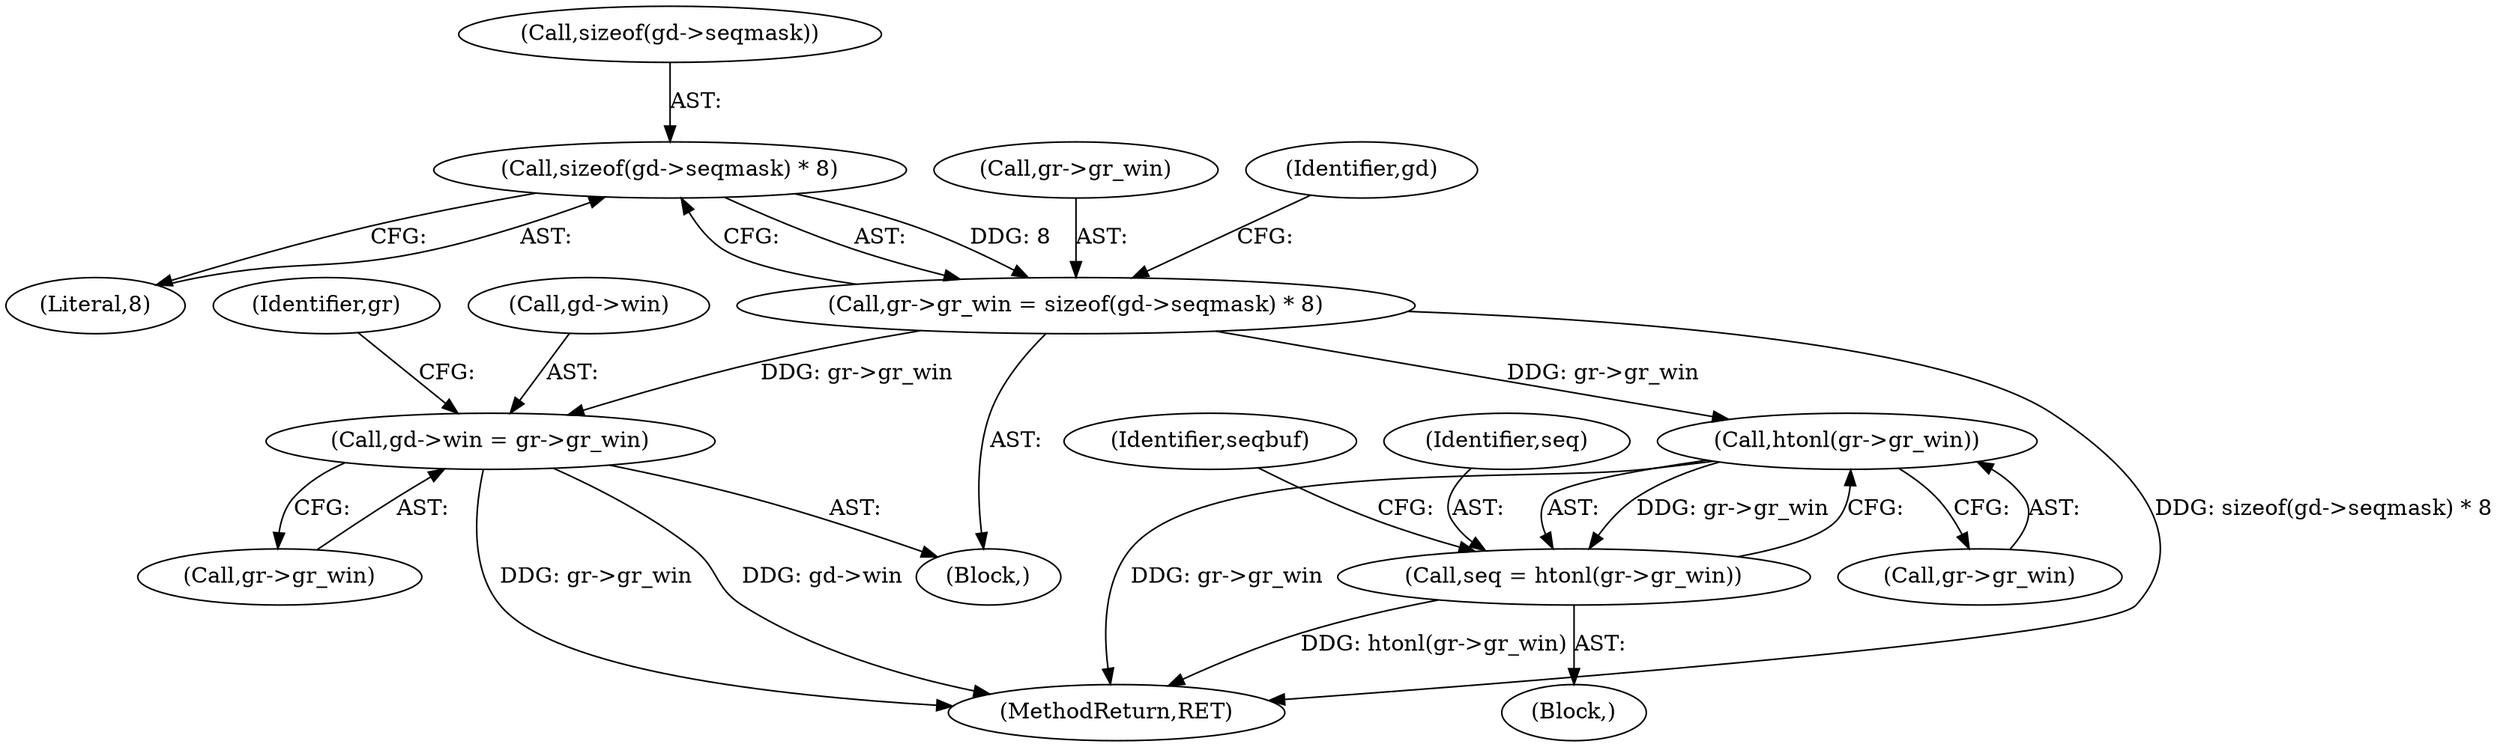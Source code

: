 digraph "0_krb5_5bb8a6b9c9eb8dd22bc9526751610aaa255ead9c_0@API" {
"1000283" [label="(Call,sizeof(gd->seqmask) * 8)"];
"1000279" [label="(Call,gr->gr_win = sizeof(gd->seqmask) * 8)"];
"1000319" [label="(Call,gd->win = gr->gr_win)"];
"1000393" [label="(Call,htonl(gr->gr_win))"];
"1000391" [label="(Call,seq = htonl(gr->gr_win))"];
"1000391" [label="(Call,seq = htonl(gr->gr_win))"];
"1000280" [label="(Call,gr->gr_win)"];
"1000399" [label="(Identifier,seqbuf)"];
"1000284" [label="(Call,sizeof(gd->seqmask))"];
"1000108" [label="(Block,)"];
"1000329" [label="(Identifier,gr)"];
"1000394" [label="(Call,gr->gr_win)"];
"1000392" [label="(Identifier,seq)"];
"1000319" [label="(Call,gd->win = gr->gr_win)"];
"1000279" [label="(Call,gr->gr_win = sizeof(gd->seqmask) * 8)"];
"1000320" [label="(Call,gd->win)"];
"1000292" [label="(Identifier,gd)"];
"1000283" [label="(Call,sizeof(gd->seqmask) * 8)"];
"1000393" [label="(Call,htonl(gr->gr_win))"];
"1000484" [label="(MethodReturn,RET)"];
"1000323" [label="(Call,gr->gr_win)"];
"1000332" [label="(Block,)"];
"1000288" [label="(Literal,8)"];
"1000283" -> "1000279"  [label="AST: "];
"1000283" -> "1000288"  [label="CFG: "];
"1000284" -> "1000283"  [label="AST: "];
"1000288" -> "1000283"  [label="AST: "];
"1000279" -> "1000283"  [label="CFG: "];
"1000283" -> "1000279"  [label="DDG: 8"];
"1000279" -> "1000108"  [label="AST: "];
"1000280" -> "1000279"  [label="AST: "];
"1000292" -> "1000279"  [label="CFG: "];
"1000279" -> "1000484"  [label="DDG: sizeof(gd->seqmask) * 8"];
"1000279" -> "1000319"  [label="DDG: gr->gr_win"];
"1000279" -> "1000393"  [label="DDG: gr->gr_win"];
"1000319" -> "1000108"  [label="AST: "];
"1000319" -> "1000323"  [label="CFG: "];
"1000320" -> "1000319"  [label="AST: "];
"1000323" -> "1000319"  [label="AST: "];
"1000329" -> "1000319"  [label="CFG: "];
"1000319" -> "1000484"  [label="DDG: gr->gr_win"];
"1000319" -> "1000484"  [label="DDG: gd->win"];
"1000393" -> "1000391"  [label="AST: "];
"1000393" -> "1000394"  [label="CFG: "];
"1000394" -> "1000393"  [label="AST: "];
"1000391" -> "1000393"  [label="CFG: "];
"1000393" -> "1000484"  [label="DDG: gr->gr_win"];
"1000393" -> "1000391"  [label="DDG: gr->gr_win"];
"1000391" -> "1000332"  [label="AST: "];
"1000392" -> "1000391"  [label="AST: "];
"1000399" -> "1000391"  [label="CFG: "];
"1000391" -> "1000484"  [label="DDG: htonl(gr->gr_win)"];
}
